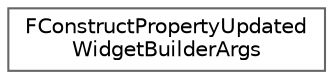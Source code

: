 digraph "Graphical Class Hierarchy"
{
 // INTERACTIVE_SVG=YES
 // LATEX_PDF_SIZE
  bgcolor="transparent";
  edge [fontname=Helvetica,fontsize=10,labelfontname=Helvetica,labelfontsize=10];
  node [fontname=Helvetica,fontsize=10,shape=box,height=0.2,width=0.4];
  rankdir="LR";
  Node0 [id="Node000000",label="FConstructPropertyUpdated\lWidgetBuilderArgs",height=0.2,width=0.4,color="grey40", fillcolor="white", style="filled",URL="$da/d10/structFConstructPropertyUpdatedWidgetBuilderArgs.html",tooltip=" "];
}
